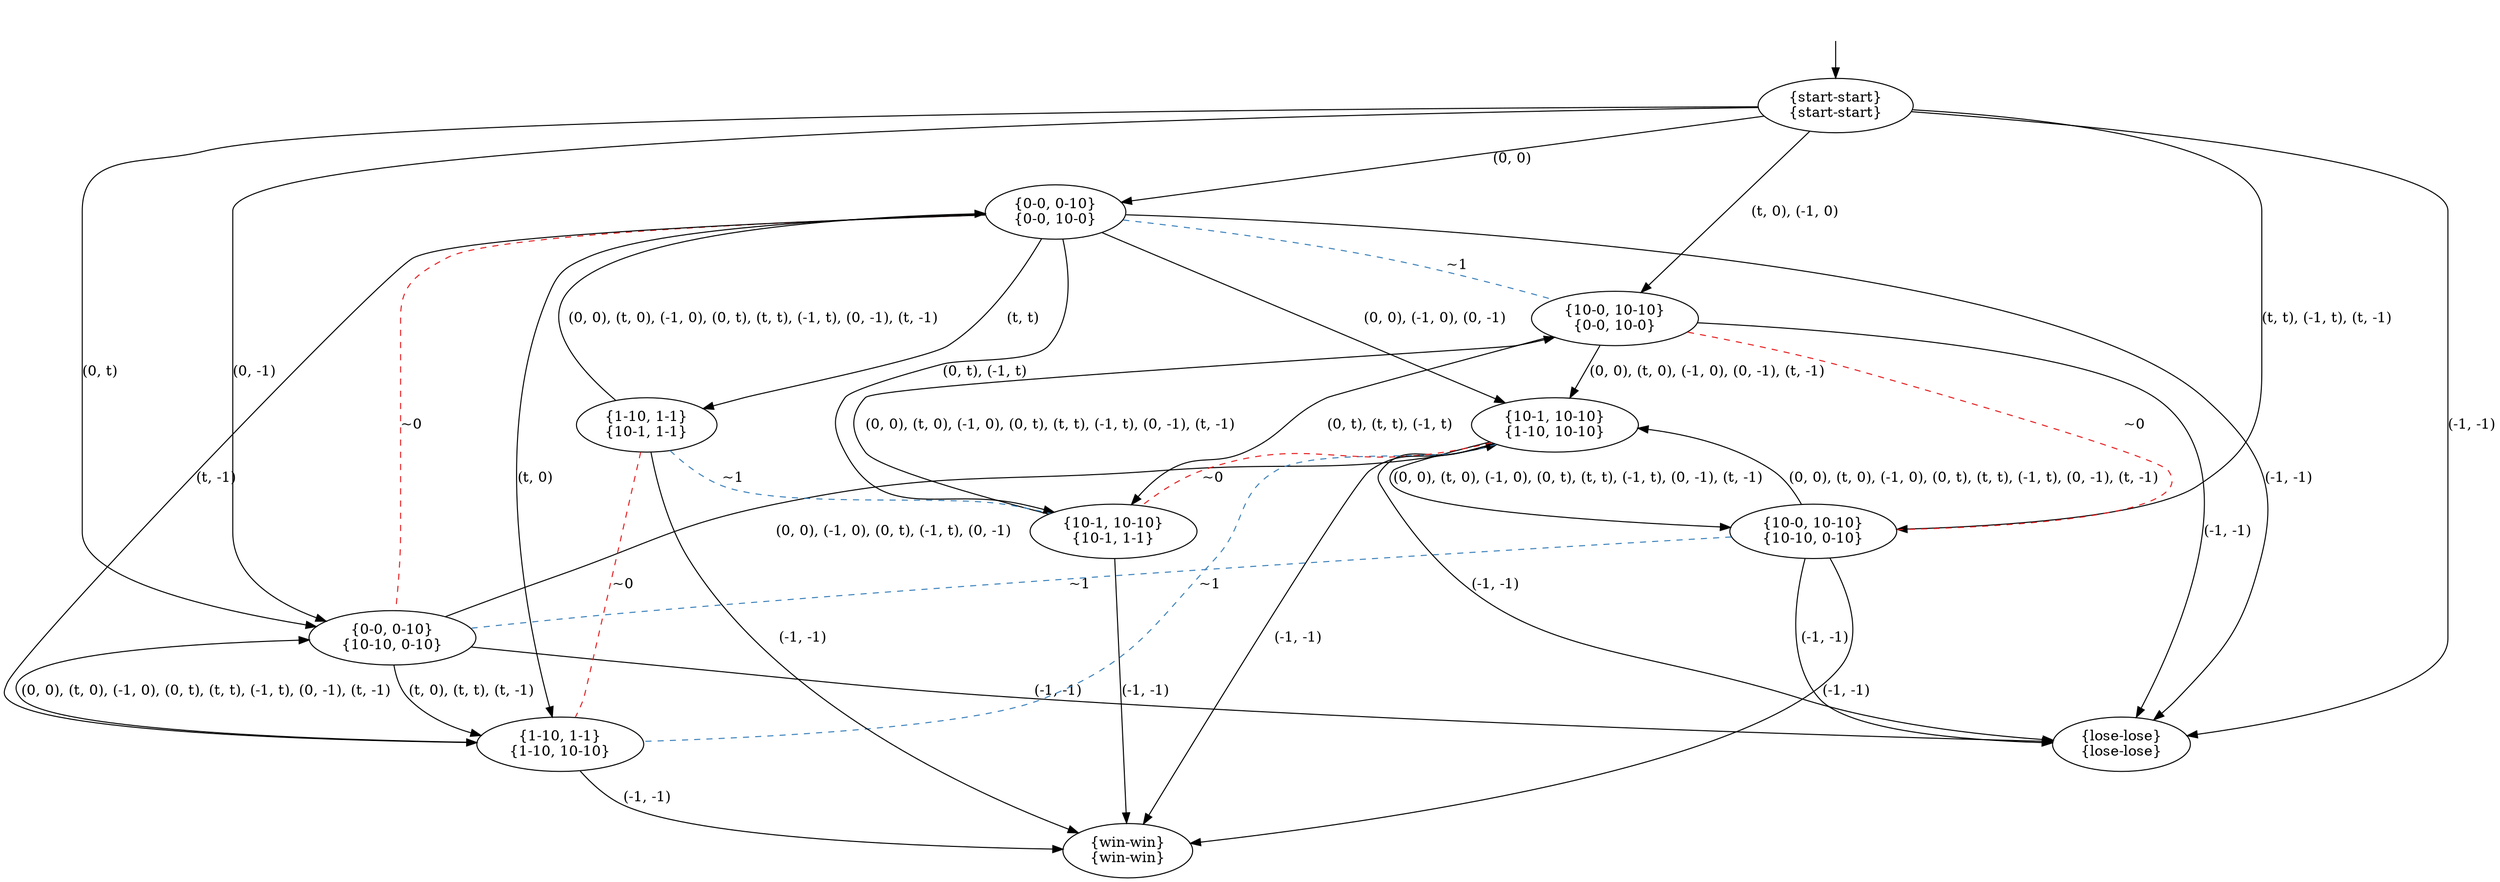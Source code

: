 digraph  {
concentrate=False;
nodesep=0.5;
ranksep=0.5;
splines=True;
140638937694160 [label="{start-start}\n{start-start}"];
140638937693880 [label="{0-0, 0-10}\n{0-0, 10-0}"];
140638937694048 [label="{10-0, 10-10}\n{0-0, 10-0}"];
140638937693656 [label="{0-0, 0-10}\n{10-10, 0-10}"];
140638937693824 [label="{10-0, 10-10}\n{10-10, 0-10}"];
140638937690184 [label="{lose-lose}\n{lose-lose}"];
140638937685912 [label="{10-1, 10-10}\n{1-10, 10-10}"];
140638937684848 [label="{1-10, 1-1}\n{1-10, 10-10}"];
140638937684680 [label="{10-1, 10-10}\n{10-1, 1-1}"];
140638937685688 [label="{1-10, 1-1}\n{10-1, 1-1}"];
140638937960632 [label="{win-win}\n{win-win}"];
hidden [label="", shape=none];
140638937694160 -> 140638937693880  [action="('0', '0')", key="('0', '0')", label="(0, 0)"];
140638937694160 -> 140638937693656  [action="('0', 't')", key="('0', 't')", label="(0, t)"];
140638937694160 -> 140638937693656  [action="('0', '-1')", key="('0', '-1')", label="(0, -1)"];
140638937694160 -> 140638937690184  [action="('-1', '-1')", key="('-1', '-1')", label="(-1, -1)"];
140638937694160 -> 140638937694048  [action="(('t', '0'), ('-1', '0'))", key="(('t', '0'), ('-1', '0'))", label="(t, 0), (-1, 0)"];
140638937694160 -> 140638937693824  [action="(('t', 't'), ('-1', 't'), ('t', '-1'))", key="(('t', 't'), ('-1', 't'), ('t', '-1'))", label="(t, t), (-1, t), (t, -1)"];
140638937693880 -> 140638937684848  [action="('t', '0')", key="('t', '0')", label="(t, 0)"];
140638937693880 -> 140638937684848  [action="('t', '-1')", key="('t', '-1')", label="(t, -1)"];
140638937693880 -> 140638937685688  [action="('t', 't')", key="('t', 't')", label="(t, t)"];
140638937693880 -> 140638937690184  [action="('-1', '-1')", key="('-1', '-1')", label="(-1, -1)"];
140638937693880 -> 140638937685912  [action="(('0', '0'), ('-1', '0'), ('0', '-1'))", key="(('0', '0'), ('-1', '0'), ('0', '-1'))", label="(0, 0), (-1, 0), (0, -1)"];
140638937693880 -> 140638937684680  [action="(('0', 't'), ('-1', 't'))", key="(('0', 't'), ('-1', 't'))", label="(0, t), (-1, t)"];
140638937693880 -> 140638937693656  [arrowhead=none, color=1, colorscheme=set19, constraint=True, key=0, label="~0", style=dashed];
140638937693880 -> 140638937694048  [arrowhead=none, color=2, colorscheme=set19, constraint=True, key=0, label="~1", style=dashed];
140638937694048 -> 140638937690184  [action="('-1', '-1')", key="('-1', '-1')", label="(-1, -1)"];
140638937694048 -> 140638937685912  [action="(('0', '0'), ('t', '0'), ('-1', '0'), ('0', '-1'), ('t', '-1'))", key="(('0', '0'), ('t', '0'), ('-1', '0'), ('0', '-1'), ('t', '-1'))", label="(0, 0), (t, 0), (-1, 0), (0, -1), (t, -1)"];
140638937694048 -> 140638937684680  [action="(('0', 't'), ('t', 't'), ('-1', 't'))", key="(('0', 't'), ('t', 't'), ('-1', 't'))", label="(0, t), (t, t), (-1, t)"];
140638937693656 -> 140638937690184  [action="('-1', '-1')", key="('-1', '-1')", label="(-1, -1)"];
140638937693656 -> 140638937685912  [action="(('0', '0'), ('-1', '0'), ('0', 't'), ('-1', 't'), ('0', '-1'))", key="(('0', '0'), ('-1', '0'), ('0', 't'), ('-1', 't'), ('0', '-1'))", label="(0, 0), (-1, 0), (0, t), (-1, t), (0, -1)"];
140638937693656 -> 140638937684848  [action="(('t', '0'), ('t', 't'), ('t', '-1'))", key="(('t', '0'), ('t', 't'), ('t', '-1'))", label="(t, 0), (t, t), (t, -1)"];
140638937693824 -> 140638937690184  [action="('-1', '-1')", key="('-1', '-1')", label="(-1, -1)"];
140638937693824 -> 140638937960632  [action="('-1', '-1')", key="('-1', '-1')", label="(-1, -1)"];
140638937693824 -> 140638937685912  [action="(('0', '0'), ('t', '0'), ('-1', '0'), ('0', 't'), ('t', 't'), ('-1', 't'), ('0', '-1'), ('t', '-1'))", key="(('0', '0'), ('t', '0'), ('-1', '0'), ('0', 't'), ('t', 't'), ('-1', 't'), ('0', '-1'), ('t', '-1'))", label="(0, 0), (t, 0), (-1, 0), (0, t), (t, t), (-1, t), (0, -1), (t, -1)"];
140638937693824 -> 140638937694048  [arrowhead=none, color=1, colorscheme=set19, constraint=True, key=0, label="~0", style=dashed];
140638937693824 -> 140638937693656  [arrowhead=none, color=2, colorscheme=set19, constraint=True, key=0, label="~1", style=dashed];
140638937685912 -> 140638937690184  [action="('-1', '-1')", key="('-1', '-1')", label="(-1, -1)"];
140638937685912 -> 140638937960632  [action="('-1', '-1')", key="('-1', '-1')", label="(-1, -1)"];
140638937685912 -> 140638937693824  [action="(('0', '0'), ('t', '0'), ('-1', '0'), ('0', 't'), ('t', 't'), ('-1', 't'), ('0', '-1'), ('t', '-1'))", key="(('0', '0'), ('t', '0'), ('-1', '0'), ('0', 't'), ('t', 't'), ('-1', 't'), ('0', '-1'), ('t', '-1'))", label="(0, 0), (t, 0), (-1, 0), (0, t), (t, t), (-1, t), (0, -1), (t, -1)"];
140638937685912 -> 140638937684680  [arrowhead=none, color=1, colorscheme=set19, constraint=True, key=0, label="~0", style=dashed];
140638937685912 -> 140638937684848  [arrowhead=none, color=2, colorscheme=set19, constraint=True, key=0, label="~1", style=dashed];
140638937684848 -> 140638937960632  [action="('-1', '-1')", key="('-1', '-1')", label="(-1, -1)"];
140638937684848 -> 140638937693656  [action="(('0', '0'), ('t', '0'), ('-1', '0'), ('0', 't'), ('t', 't'), ('-1', 't'), ('0', '-1'), ('t', '-1'))", key="(('0', '0'), ('t', '0'), ('-1', '0'), ('0', 't'), ('t', 't'), ('-1', 't'), ('0', '-1'), ('t', '-1'))", label="(0, 0), (t, 0), (-1, 0), (0, t), (t, t), (-1, t), (0, -1), (t, -1)"];
140638937684680 -> 140638937960632  [action="('-1', '-1')", key="('-1', '-1')", label="(-1, -1)"];
140638937684680 -> 140638937694048  [action="(('0', '0'), ('t', '0'), ('-1', '0'), ('0', 't'), ('t', 't'), ('-1', 't'), ('0', '-1'), ('t', '-1'))", key="(('0', '0'), ('t', '0'), ('-1', '0'), ('0', 't'), ('t', 't'), ('-1', 't'), ('0', '-1'), ('t', '-1'))", label="(0, 0), (t, 0), (-1, 0), (0, t), (t, t), (-1, t), (0, -1), (t, -1)"];
140638937685688 -> 140638937960632  [action="('-1', '-1')", key="('-1', '-1')", label="(-1, -1)"];
140638937685688 -> 140638937693880  [action="(('0', '0'), ('t', '0'), ('-1', '0'), ('0', 't'), ('t', 't'), ('-1', 't'), ('0', '-1'), ('t', '-1'))", key="(('0', '0'), ('t', '0'), ('-1', '0'), ('0', 't'), ('t', 't'), ('-1', 't'), ('0', '-1'), ('t', '-1'))", label="(0, 0), (t, 0), (-1, 0), (0, t), (t, t), (-1, t), (0, -1), (t, -1)"];
140638937685688 -> 140638937684848  [arrowhead=none, color=1, colorscheme=set19, constraint=True, key=0, label="~0", style=dashed];
140638937685688 -> 140638937684680  [arrowhead=none, color=2, colorscheme=set19, constraint=True, key=0, label="~1", style=dashed];
hidden -> 140638937694160  [key=0];
}
